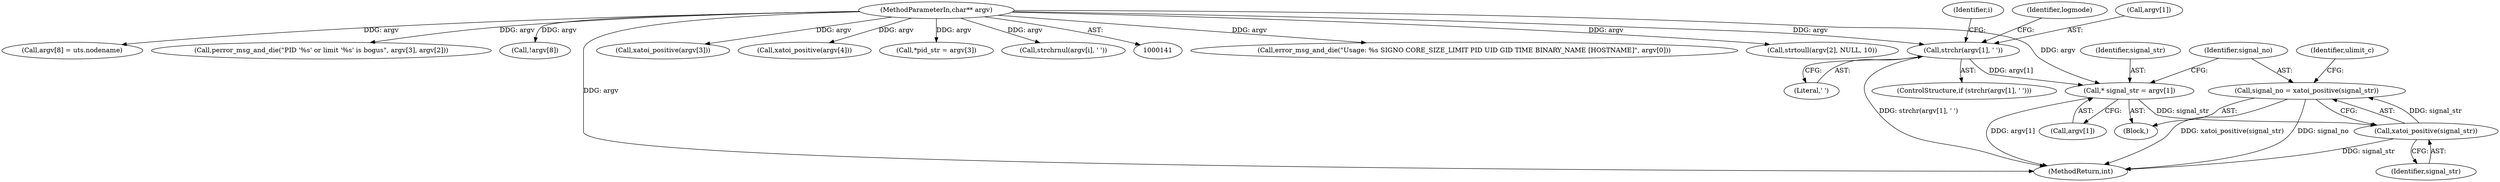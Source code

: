 digraph "0_abrt_80408e9e24a1c10f85fd969e1853e0f192157f92_0@API" {
"1000262" [label="(Call,signal_no = xatoi_positive(signal_str))"];
"1000264" [label="(Call,xatoi_positive(signal_str))"];
"1000256" [label="(Call,* signal_str = argv[1])"];
"1000176" [label="(Call,strchr(argv[1], ' '))"];
"1000143" [label="(MethodParameterIn,char** argv)"];
"1000258" [label="(Call,argv[1])"];
"1000180" [label="(Literal,' ')"];
"1000170" [label="(Call,error_msg_and_die(\"Usage: %s SIGNO CORE_SIZE_LIMIT PID UID GID TIME BINARY_NAME [HOSTNAME]\", argv[0]))"];
"1000263" [label="(Identifier,signal_no)"];
"1000269" [label="(Call,strtoull(argv[2], NULL, 10))"];
"1000144" [label="(Block,)"];
"1000353" [label="(Call,argv[8] = uts.nodename)"];
"1000262" [label="(Call,signal_no = xatoi_positive(signal_str))"];
"1000320" [label="(Call,perror_msg_and_die(\"PID '%s' or limit '%s' is bogus\", argv[3], argv[2]))"];
"1000345" [label="(Call,!argv[8])"];
"1001168" [label="(MethodReturn,int)"];
"1000257" [label="(Identifier,signal_str)"];
"1000302" [label="(Call,xatoi_positive(argv[3]))"];
"1000185" [label="(Identifier,i)"];
"1000309" [label="(Call,xatoi_positive(argv[4]))"];
"1000176" [label="(Call,strchr(argv[1], ' '))"];
"1000203" [label="(Identifier,logmode)"];
"1000294" [label="(Call,*pid_str = argv[3])"];
"1000264" [label="(Call,xatoi_positive(signal_str))"];
"1000195" [label="(Call,strchrnul(argv[i], ' '))"];
"1000256" [label="(Call,* signal_str = argv[1])"];
"1000143" [label="(MethodParameterIn,char** argv)"];
"1000268" [label="(Identifier,ulimit_c)"];
"1000265" [label="(Identifier,signal_str)"];
"1000177" [label="(Call,argv[1])"];
"1000175" [label="(ControlStructure,if (strchr(argv[1], ' ')))"];
"1000262" -> "1000144"  [label="AST: "];
"1000262" -> "1000264"  [label="CFG: "];
"1000263" -> "1000262"  [label="AST: "];
"1000264" -> "1000262"  [label="AST: "];
"1000268" -> "1000262"  [label="CFG: "];
"1000262" -> "1001168"  [label="DDG: xatoi_positive(signal_str)"];
"1000262" -> "1001168"  [label="DDG: signal_no"];
"1000264" -> "1000262"  [label="DDG: signal_str"];
"1000264" -> "1000265"  [label="CFG: "];
"1000265" -> "1000264"  [label="AST: "];
"1000264" -> "1001168"  [label="DDG: signal_str"];
"1000256" -> "1000264"  [label="DDG: signal_str"];
"1000256" -> "1000144"  [label="AST: "];
"1000256" -> "1000258"  [label="CFG: "];
"1000257" -> "1000256"  [label="AST: "];
"1000258" -> "1000256"  [label="AST: "];
"1000263" -> "1000256"  [label="CFG: "];
"1000256" -> "1001168"  [label="DDG: argv[1]"];
"1000176" -> "1000256"  [label="DDG: argv[1]"];
"1000143" -> "1000256"  [label="DDG: argv"];
"1000176" -> "1000175"  [label="AST: "];
"1000176" -> "1000180"  [label="CFG: "];
"1000177" -> "1000176"  [label="AST: "];
"1000180" -> "1000176"  [label="AST: "];
"1000185" -> "1000176"  [label="CFG: "];
"1000203" -> "1000176"  [label="CFG: "];
"1000176" -> "1001168"  [label="DDG: strchr(argv[1], ' ')"];
"1000143" -> "1000176"  [label="DDG: argv"];
"1000143" -> "1000141"  [label="AST: "];
"1000143" -> "1001168"  [label="DDG: argv"];
"1000143" -> "1000170"  [label="DDG: argv"];
"1000143" -> "1000195"  [label="DDG: argv"];
"1000143" -> "1000269"  [label="DDG: argv"];
"1000143" -> "1000294"  [label="DDG: argv"];
"1000143" -> "1000302"  [label="DDG: argv"];
"1000143" -> "1000309"  [label="DDG: argv"];
"1000143" -> "1000320"  [label="DDG: argv"];
"1000143" -> "1000345"  [label="DDG: argv"];
"1000143" -> "1000353"  [label="DDG: argv"];
}
